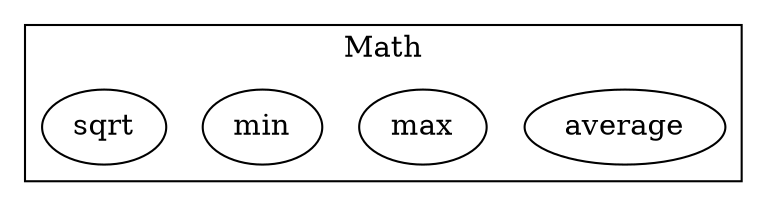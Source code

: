 strict digraph {
subgraph cluster_128_Math {
label = "Math"
"128_average" [label="average"]
"128_max" [label="max"]
"128_min" [label="min"]
"128_sqrt" [label="sqrt"]
}subgraph cluster_solidity {
label = "[Solidity]"
}
}